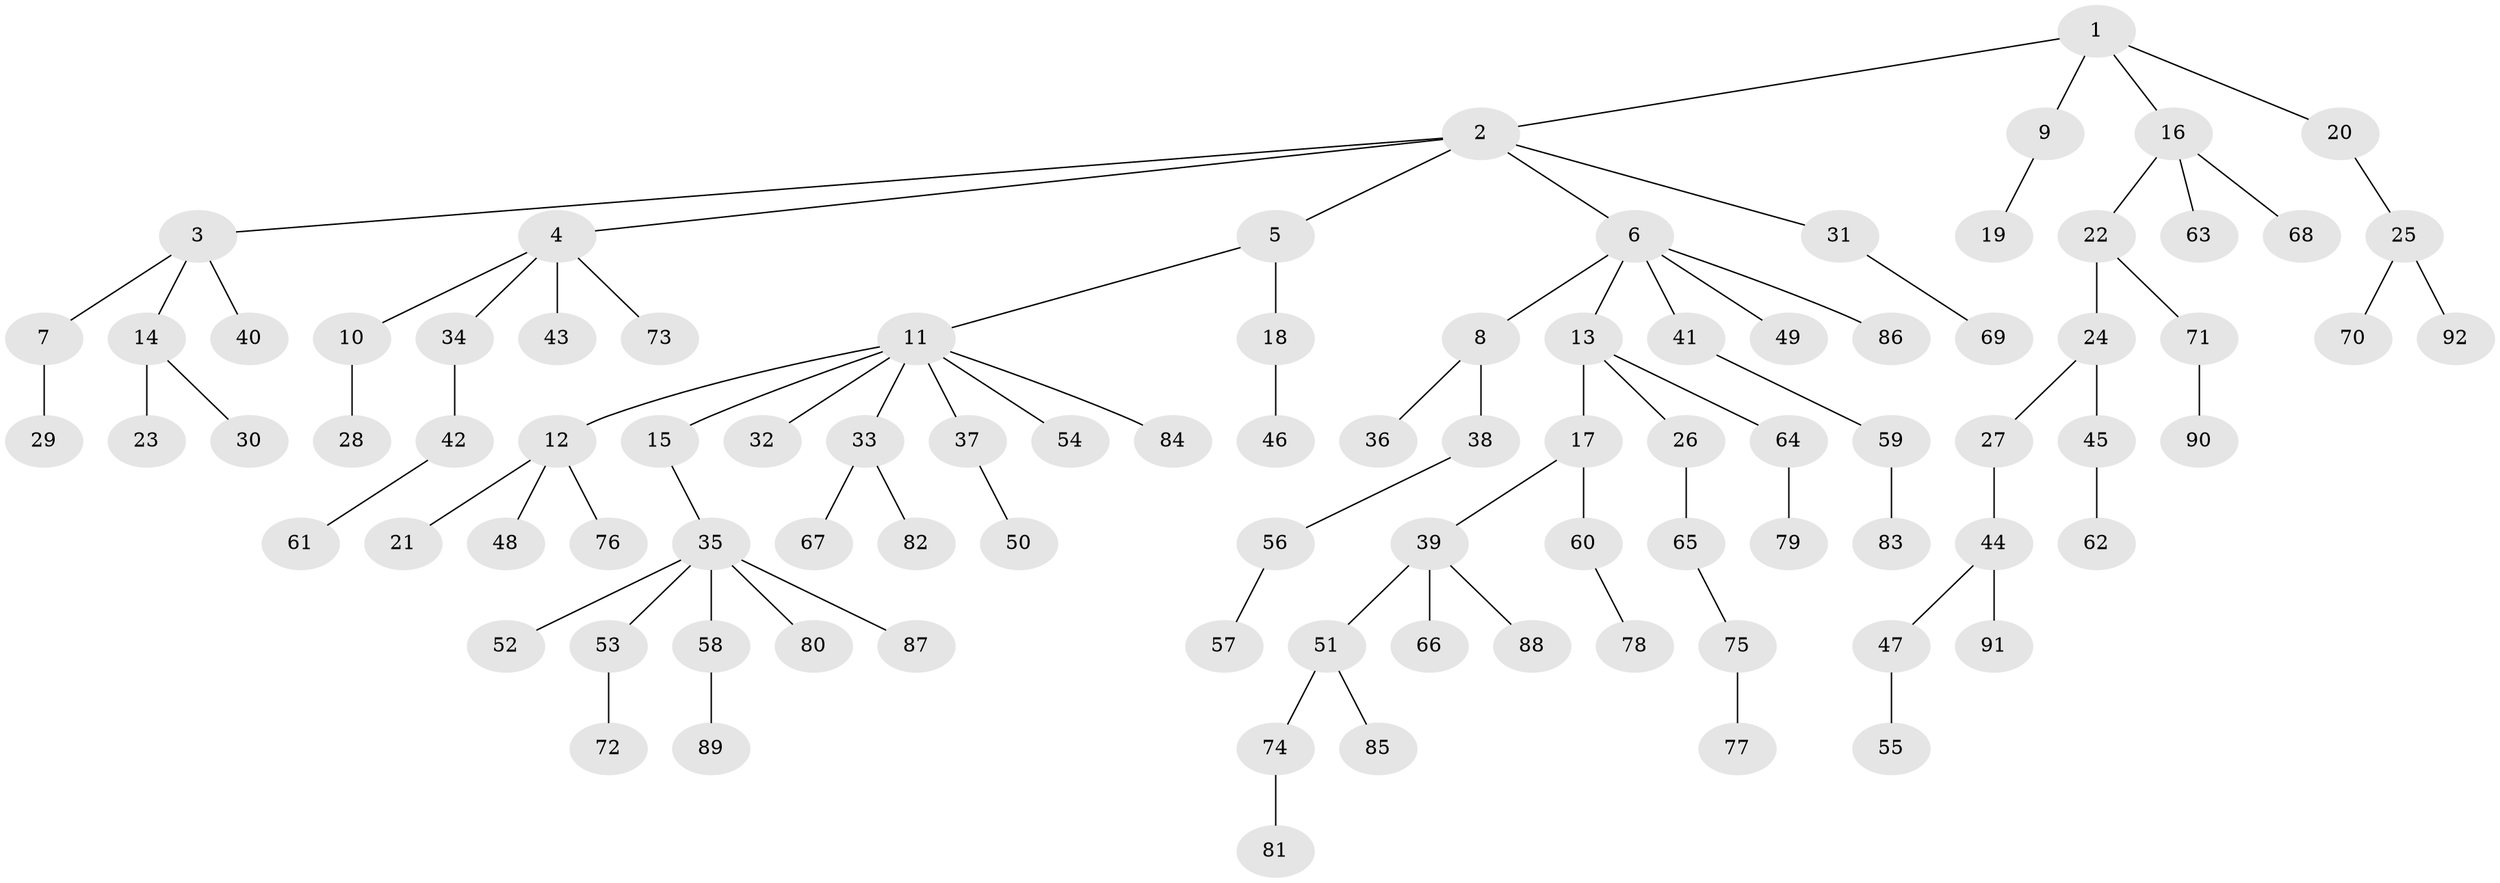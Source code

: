 // Generated by graph-tools (version 1.1) at 2025/11/02/27/25 16:11:28]
// undirected, 92 vertices, 91 edges
graph export_dot {
graph [start="1"]
  node [color=gray90,style=filled];
  1;
  2;
  3;
  4;
  5;
  6;
  7;
  8;
  9;
  10;
  11;
  12;
  13;
  14;
  15;
  16;
  17;
  18;
  19;
  20;
  21;
  22;
  23;
  24;
  25;
  26;
  27;
  28;
  29;
  30;
  31;
  32;
  33;
  34;
  35;
  36;
  37;
  38;
  39;
  40;
  41;
  42;
  43;
  44;
  45;
  46;
  47;
  48;
  49;
  50;
  51;
  52;
  53;
  54;
  55;
  56;
  57;
  58;
  59;
  60;
  61;
  62;
  63;
  64;
  65;
  66;
  67;
  68;
  69;
  70;
  71;
  72;
  73;
  74;
  75;
  76;
  77;
  78;
  79;
  80;
  81;
  82;
  83;
  84;
  85;
  86;
  87;
  88;
  89;
  90;
  91;
  92;
  1 -- 2;
  1 -- 9;
  1 -- 16;
  1 -- 20;
  2 -- 3;
  2 -- 4;
  2 -- 5;
  2 -- 6;
  2 -- 31;
  3 -- 7;
  3 -- 14;
  3 -- 40;
  4 -- 10;
  4 -- 34;
  4 -- 43;
  4 -- 73;
  5 -- 11;
  5 -- 18;
  6 -- 8;
  6 -- 13;
  6 -- 41;
  6 -- 49;
  6 -- 86;
  7 -- 29;
  8 -- 36;
  8 -- 38;
  9 -- 19;
  10 -- 28;
  11 -- 12;
  11 -- 15;
  11 -- 32;
  11 -- 33;
  11 -- 37;
  11 -- 54;
  11 -- 84;
  12 -- 21;
  12 -- 48;
  12 -- 76;
  13 -- 17;
  13 -- 26;
  13 -- 64;
  14 -- 23;
  14 -- 30;
  15 -- 35;
  16 -- 22;
  16 -- 63;
  16 -- 68;
  17 -- 39;
  17 -- 60;
  18 -- 46;
  20 -- 25;
  22 -- 24;
  22 -- 71;
  24 -- 27;
  24 -- 45;
  25 -- 70;
  25 -- 92;
  26 -- 65;
  27 -- 44;
  31 -- 69;
  33 -- 67;
  33 -- 82;
  34 -- 42;
  35 -- 52;
  35 -- 53;
  35 -- 58;
  35 -- 80;
  35 -- 87;
  37 -- 50;
  38 -- 56;
  39 -- 51;
  39 -- 66;
  39 -- 88;
  41 -- 59;
  42 -- 61;
  44 -- 47;
  44 -- 91;
  45 -- 62;
  47 -- 55;
  51 -- 74;
  51 -- 85;
  53 -- 72;
  56 -- 57;
  58 -- 89;
  59 -- 83;
  60 -- 78;
  64 -- 79;
  65 -- 75;
  71 -- 90;
  74 -- 81;
  75 -- 77;
}

